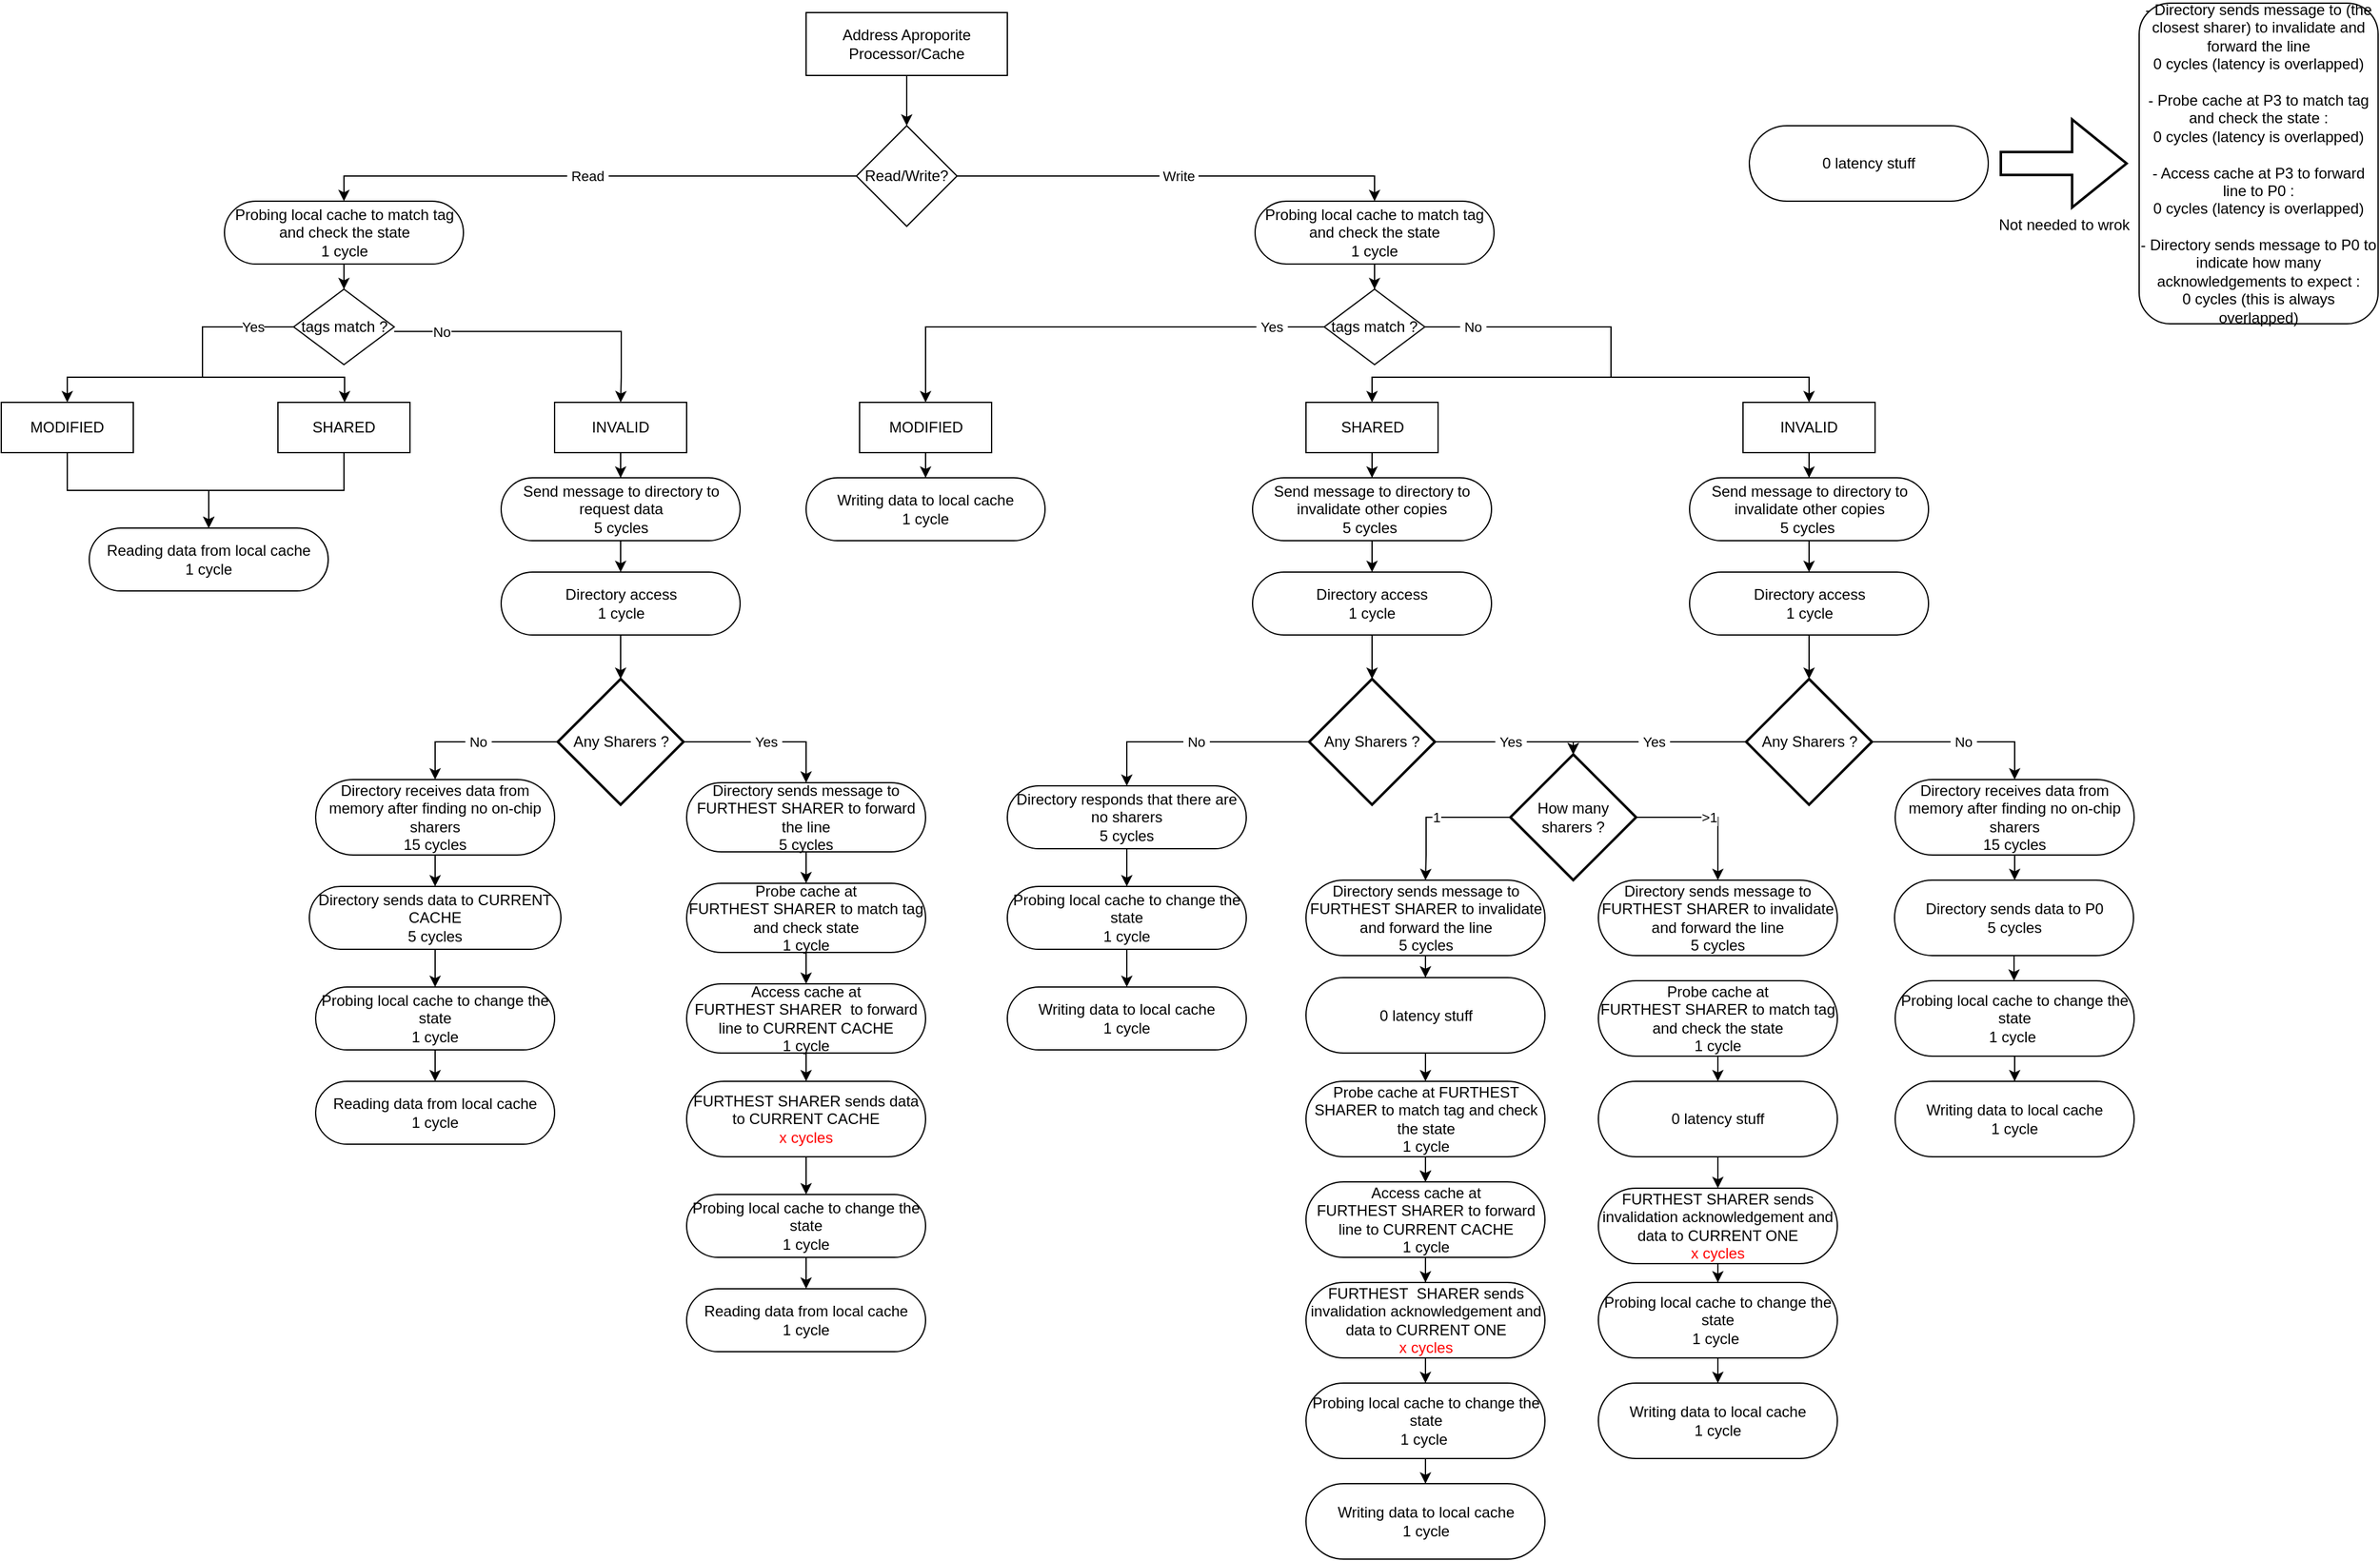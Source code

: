 <mxfile version="14.2.4" type="embed">
    <diagram id="C5RBs43oDa-KdzZeNtuy" name="Page-1">
        <mxGraphModel dx="2336" dy="1001" grid="1" gridSize="10" guides="1" tooltips="1" connect="1" arrows="1" fold="1" page="1" pageScale="1" pageWidth="827" pageHeight="1169" math="0" shadow="0">
            <root>
                <mxCell id="WIyWlLk6GJQsqaUBKTNV-0"/>
                <mxCell id="WIyWlLk6GJQsqaUBKTNV-1" parent="WIyWlLk6GJQsqaUBKTNV-0"/>
                <mxCell id="E_djoQ232h_1pHLGs2pH-86" style="edgeStyle=orthogonalEdgeStyle;rounded=0;orthogonalLoop=1;jettySize=auto;html=1;entryX=0.5;entryY=0;entryDx=0;entryDy=0;" parent="WIyWlLk6GJQsqaUBKTNV-1" source="E_djoQ232h_1pHLGs2pH-1" target="E_djoQ232h_1pHLGs2pH-4" edge="1">
                    <mxGeometry relative="1" as="geometry"/>
                </mxCell>
                <mxCell id="E_djoQ232h_1pHLGs2pH-1" value="Address Aproporite Processor/Cache" style="rounded=1;whiteSpace=wrap;html=1;arcSize=0;" parent="WIyWlLk6GJQsqaUBKTNV-1" vertex="1">
                    <mxGeometry x="280" y="40" width="160" height="50" as="geometry"/>
                </mxCell>
                <mxCell id="E_djoQ232h_1pHLGs2pH-69" style="edgeStyle=orthogonalEdgeStyle;rounded=0;orthogonalLoop=1;jettySize=auto;html=1;entryX=0.5;entryY=0;entryDx=0;entryDy=0;exitX=0;exitY=0.5;exitDx=0;exitDy=0;" parent="WIyWlLk6GJQsqaUBKTNV-1" source="0" target="E_djoQ232h_1pHLGs2pH-62" edge="1">
                    <mxGeometry relative="1" as="geometry">
                        <Array as="points">
                            <mxPoint x="-200" y="290"/>
                            <mxPoint x="-200" y="330"/>
                            <mxPoint x="-307" y="330"/>
                        </Array>
                    </mxGeometry>
                </mxCell>
                <mxCell id="E_djoQ232h_1pHLGs2pH-70" value="No" style="edgeStyle=orthogonalEdgeStyle;rounded=0;orthogonalLoop=1;jettySize=auto;html=1;entryX=0.5;entryY=0;entryDx=0;entryDy=0;exitX=0.999;exitY=0.56;exitDx=0;exitDy=0;exitPerimeter=0;" parent="WIyWlLk6GJQsqaUBKTNV-1" source="0" target="E_djoQ232h_1pHLGs2pH-64" edge="1">
                    <mxGeometry x="-0.682" relative="1" as="geometry">
                        <Array as="points">
                            <mxPoint x="133" y="294"/>
                            <mxPoint x="133" y="330"/>
                            <mxPoint x="133" y="330"/>
                        </Array>
                        <mxPoint as="offset"/>
                    </mxGeometry>
                </mxCell>
                <mxCell id="E_djoQ232h_1pHLGs2pH-3" value="Probing local cache to match tag and check the state&lt;br&gt;1 cycle" style="rounded=1;whiteSpace=wrap;html=1;arcSize=50;" parent="WIyWlLk6GJQsqaUBKTNV-1" vertex="1">
                    <mxGeometry x="-182.5" y="190" width="190" height="50" as="geometry"/>
                </mxCell>
                <mxCell id="E_djoQ232h_1pHLGs2pH-5" value="&amp;nbsp;Read&amp;nbsp;" style="edgeStyle=orthogonalEdgeStyle;rounded=0;orthogonalLoop=1;jettySize=auto;html=1;entryX=0.5;entryY=0;entryDx=0;entryDy=0;" parent="WIyWlLk6GJQsqaUBKTNV-1" source="E_djoQ232h_1pHLGs2pH-4" target="E_djoQ232h_1pHLGs2pH-3" edge="1">
                    <mxGeometry relative="1" as="geometry"/>
                </mxCell>
                <mxCell id="E_djoQ232h_1pHLGs2pH-7" value="&amp;nbsp;Write&amp;nbsp;" style="edgeStyle=orthogonalEdgeStyle;rounded=0;orthogonalLoop=1;jettySize=auto;html=1;entryX=0.5;entryY=0;entryDx=0;entryDy=0;exitX=1;exitY=0.5;exitDx=0;exitDy=0;" parent="WIyWlLk6GJQsqaUBKTNV-1" source="E_djoQ232h_1pHLGs2pH-4" target="E_djoQ232h_1pHLGs2pH-6" edge="1">
                    <mxGeometry relative="1" as="geometry"/>
                </mxCell>
                <mxCell id="E_djoQ232h_1pHLGs2pH-4" value="Read/Write?" style="rhombus;whiteSpace=wrap;html=1;" parent="WIyWlLk6GJQsqaUBKTNV-1" vertex="1">
                    <mxGeometry x="320" y="130" width="80" height="80" as="geometry"/>
                </mxCell>
                <mxCell id="E_djoQ232h_1pHLGs2pH-13" value="&amp;nbsp;Yes&amp;nbsp;" style="edgeStyle=orthogonalEdgeStyle;rounded=0;orthogonalLoop=1;jettySize=auto;html=1;entryX=0.5;entryY=0;entryDx=0;entryDy=0;exitX=0;exitY=0.5;exitDx=0;exitDy=0;" parent="WIyWlLk6GJQsqaUBKTNV-1" source="3" target="E_djoQ232h_1pHLGs2pH-10" edge="1">
                    <mxGeometry x="-0.777" relative="1" as="geometry">
                        <Array as="points">
                            <mxPoint x="375" y="290"/>
                        </Array>
                        <mxPoint as="offset"/>
                    </mxGeometry>
                </mxCell>
                <mxCell id="E_djoQ232h_1pHLGs2pH-14" style="edgeStyle=orthogonalEdgeStyle;rounded=0;orthogonalLoop=1;jettySize=auto;html=1;entryX=0.5;entryY=0;entryDx=0;entryDy=0;" parent="WIyWlLk6GJQsqaUBKTNV-1" target="E_djoQ232h_1pHLGs2pH-11" edge="1">
                    <mxGeometry relative="1" as="geometry">
                        <mxPoint x="700" y="290" as="sourcePoint"/>
                        <Array as="points">
                            <mxPoint x="920" y="290"/>
                            <mxPoint x="920" y="330"/>
                            <mxPoint x="730" y="330"/>
                        </Array>
                    </mxGeometry>
                </mxCell>
                <mxCell id="E_djoQ232h_1pHLGs2pH-15" value="&amp;nbsp;No&amp;nbsp;" style="edgeStyle=orthogonalEdgeStyle;rounded=0;orthogonalLoop=1;jettySize=auto;html=1;entryX=0.5;entryY=0;entryDx=0;entryDy=0;exitX=1;exitY=0.5;exitDx=0;exitDy=0;" parent="WIyWlLk6GJQsqaUBKTNV-1" source="3" target="E_djoQ232h_1pHLGs2pH-12" edge="1">
                    <mxGeometry x="-0.792" relative="1" as="geometry">
                        <Array as="points">
                            <mxPoint x="920" y="290"/>
                            <mxPoint x="920" y="330"/>
                            <mxPoint x="1078" y="330"/>
                        </Array>
                        <mxPoint as="offset"/>
                    </mxGeometry>
                </mxCell>
                <mxCell id="4" style="edgeStyle=orthogonalEdgeStyle;rounded=0;orthogonalLoop=1;jettySize=auto;html=1;entryX=0.5;entryY=0;entryDx=0;entryDy=0;" edge="1" parent="WIyWlLk6GJQsqaUBKTNV-1" source="E_djoQ232h_1pHLGs2pH-6" target="3">
                    <mxGeometry relative="1" as="geometry"/>
                </mxCell>
                <mxCell id="E_djoQ232h_1pHLGs2pH-6" value="Probing local cache to match tag and check the state&lt;br&gt;1 cycle" style="rounded=1;whiteSpace=wrap;html=1;arcSize=50;" parent="WIyWlLk6GJQsqaUBKTNV-1" vertex="1">
                    <mxGeometry x="637" y="190" width="190" height="50" as="geometry"/>
                </mxCell>
                <mxCell id="E_djoQ232h_1pHLGs2pH-17" style="edgeStyle=orthogonalEdgeStyle;rounded=0;orthogonalLoop=1;jettySize=auto;html=1;entryX=0.5;entryY=0;entryDx=0;entryDy=0;" parent="WIyWlLk6GJQsqaUBKTNV-1" source="E_djoQ232h_1pHLGs2pH-10" target="E_djoQ232h_1pHLGs2pH-16" edge="1">
                    <mxGeometry relative="1" as="geometry"/>
                </mxCell>
                <mxCell id="E_djoQ232h_1pHLGs2pH-10" value="MODIFIED" style="rounded=1;whiteSpace=wrap;html=1;arcSize=0;" parent="WIyWlLk6GJQsqaUBKTNV-1" vertex="1">
                    <mxGeometry x="322.5" y="350" width="105" height="40" as="geometry"/>
                </mxCell>
                <mxCell id="E_djoQ232h_1pHLGs2pH-43" style="edgeStyle=orthogonalEdgeStyle;rounded=0;orthogonalLoop=1;jettySize=auto;html=1;entryX=0.5;entryY=0;entryDx=0;entryDy=0;" parent="WIyWlLk6GJQsqaUBKTNV-1" source="E_djoQ232h_1pHLGs2pH-11" target="E_djoQ232h_1pHLGs2pH-18" edge="1">
                    <mxGeometry relative="1" as="geometry"/>
                </mxCell>
                <mxCell id="E_djoQ232h_1pHLGs2pH-11" value="SHARED&lt;br&gt;" style="rounded=1;whiteSpace=wrap;html=1;arcSize=0;" parent="WIyWlLk6GJQsqaUBKTNV-1" vertex="1">
                    <mxGeometry x="677.5" y="350" width="105" height="40" as="geometry"/>
                </mxCell>
                <mxCell id="E_djoQ232h_1pHLGs2pH-29" style="edgeStyle=orthogonalEdgeStyle;rounded=0;orthogonalLoop=1;jettySize=auto;html=1;entryX=0.5;entryY=0;entryDx=0;entryDy=0;" parent="WIyWlLk6GJQsqaUBKTNV-1" source="E_djoQ232h_1pHLGs2pH-12" target="E_djoQ232h_1pHLGs2pH-28" edge="1">
                    <mxGeometry relative="1" as="geometry"/>
                </mxCell>
                <mxCell id="E_djoQ232h_1pHLGs2pH-12" value="INVALID" style="rounded=1;whiteSpace=wrap;html=1;arcSize=0;" parent="WIyWlLk6GJQsqaUBKTNV-1" vertex="1">
                    <mxGeometry x="1025" y="350" width="105" height="40" as="geometry"/>
                </mxCell>
                <mxCell id="E_djoQ232h_1pHLGs2pH-16" value="Writing data to local cache &lt;br&gt;1 cycle" style="rounded=1;whiteSpace=wrap;html=1;arcSize=50;" parent="WIyWlLk6GJQsqaUBKTNV-1" vertex="1">
                    <mxGeometry x="280" y="410" width="190" height="50" as="geometry"/>
                </mxCell>
                <mxCell id="E_djoQ232h_1pHLGs2pH-44" style="edgeStyle=orthogonalEdgeStyle;rounded=0;orthogonalLoop=1;jettySize=auto;html=1;entryX=0.5;entryY=0;entryDx=0;entryDy=0;" parent="WIyWlLk6GJQsqaUBKTNV-1" source="E_djoQ232h_1pHLGs2pH-18" target="E_djoQ232h_1pHLGs2pH-19" edge="1">
                    <mxGeometry relative="1" as="geometry"/>
                </mxCell>
                <mxCell id="E_djoQ232h_1pHLGs2pH-18" value="Send message to directory to invalidate other copies&lt;br&gt;5 cycles&amp;nbsp;" style="rounded=1;whiteSpace=wrap;html=1;arcSize=50;" parent="WIyWlLk6GJQsqaUBKTNV-1" vertex="1">
                    <mxGeometry x="635" y="410" width="190" height="50" as="geometry"/>
                </mxCell>
                <mxCell id="E_djoQ232h_1pHLGs2pH-45" style="edgeStyle=orthogonalEdgeStyle;rounded=0;orthogonalLoop=1;jettySize=auto;html=1;entryX=0.5;entryY=0;entryDx=0;entryDy=0;entryPerimeter=0;" parent="WIyWlLk6GJQsqaUBKTNV-1" source="E_djoQ232h_1pHLGs2pH-19" target="E_djoQ232h_1pHLGs2pH-20" edge="1">
                    <mxGeometry relative="1" as="geometry"/>
                </mxCell>
                <mxCell id="E_djoQ232h_1pHLGs2pH-19" value="Directory access&lt;br&gt;1 cycle" style="rounded=1;whiteSpace=wrap;html=1;arcSize=50;" parent="WIyWlLk6GJQsqaUBKTNV-1" vertex="1">
                    <mxGeometry x="635" y="485" width="190" height="50" as="geometry"/>
                </mxCell>
                <mxCell id="E_djoQ232h_1pHLGs2pH-23" value="&amp;nbsp;No&amp;nbsp;" style="edgeStyle=orthogonalEdgeStyle;rounded=0;orthogonalLoop=1;jettySize=auto;html=1;entryX=0.5;entryY=0;entryDx=0;entryDy=0;" parent="WIyWlLk6GJQsqaUBKTNV-1" source="E_djoQ232h_1pHLGs2pH-20" target="E_djoQ232h_1pHLGs2pH-22" edge="1">
                    <mxGeometry relative="1" as="geometry"/>
                </mxCell>
                <mxCell id="E_djoQ232h_1pHLGs2pH-60" value="&amp;nbsp;Yes&amp;nbsp;" style="edgeStyle=orthogonalEdgeStyle;rounded=0;orthogonalLoop=1;jettySize=auto;html=1;entryX=0.5;entryY=0;entryDx=0;entryDy=0;entryPerimeter=0;" parent="WIyWlLk6GJQsqaUBKTNV-1" source="E_djoQ232h_1pHLGs2pH-20" target="E_djoQ232h_1pHLGs2pH-103" edge="1">
                    <mxGeometry relative="1" as="geometry">
                        <mxPoint x="910" y="640" as="targetPoint"/>
                        <Array as="points">
                            <mxPoint x="890" y="620"/>
                        </Array>
                    </mxGeometry>
                </mxCell>
                <mxCell id="E_djoQ232h_1pHLGs2pH-20" value="Any Sharers ?" style="strokeWidth=2;html=1;shape=mxgraph.flowchart.decision;whiteSpace=wrap;" parent="WIyWlLk6GJQsqaUBKTNV-1" vertex="1">
                    <mxGeometry x="680" y="570" width="100" height="100" as="geometry"/>
                </mxCell>
                <mxCell id="E_djoQ232h_1pHLGs2pH-26" style="edgeStyle=orthogonalEdgeStyle;rounded=0;orthogonalLoop=1;jettySize=auto;html=1;entryX=0.5;entryY=0;entryDx=0;entryDy=0;" parent="WIyWlLk6GJQsqaUBKTNV-1" source="E_djoQ232h_1pHLGs2pH-22" target="E_djoQ232h_1pHLGs2pH-24" edge="1">
                    <mxGeometry relative="1" as="geometry"/>
                </mxCell>
                <mxCell id="E_djoQ232h_1pHLGs2pH-22" value="Directory responds that there are no sharers&lt;br&gt;5 cycles" style="rounded=1;whiteSpace=wrap;html=1;arcSize=50;" parent="WIyWlLk6GJQsqaUBKTNV-1" vertex="1">
                    <mxGeometry x="440" y="655" width="190" height="50" as="geometry"/>
                </mxCell>
                <mxCell id="E_djoQ232h_1pHLGs2pH-27" style="edgeStyle=orthogonalEdgeStyle;rounded=0;orthogonalLoop=1;jettySize=auto;html=1;entryX=0.5;entryY=0;entryDx=0;entryDy=0;" parent="WIyWlLk6GJQsqaUBKTNV-1" source="E_djoQ232h_1pHLGs2pH-24" target="E_djoQ232h_1pHLGs2pH-25" edge="1">
                    <mxGeometry relative="1" as="geometry"/>
                </mxCell>
                <mxCell id="E_djoQ232h_1pHLGs2pH-24" value="Probing local cache to change the state&lt;br&gt;1 cycle" style="rounded=1;whiteSpace=wrap;html=1;arcSize=50;" parent="WIyWlLk6GJQsqaUBKTNV-1" vertex="1">
                    <mxGeometry x="440" y="735" width="190" height="50" as="geometry"/>
                </mxCell>
                <mxCell id="E_djoQ232h_1pHLGs2pH-25" value="Writing data to local cache&lt;br&gt;1 cycle" style="rounded=1;whiteSpace=wrap;html=1;arcSize=50;" parent="WIyWlLk6GJQsqaUBKTNV-1" vertex="1">
                    <mxGeometry x="440" y="815" width="190" height="50" as="geometry"/>
                </mxCell>
                <mxCell id="E_djoQ232h_1pHLGs2pH-33" style="edgeStyle=orthogonalEdgeStyle;rounded=0;orthogonalLoop=1;jettySize=auto;html=1;entryX=0.5;entryY=0;entryDx=0;entryDy=0;" parent="WIyWlLk6GJQsqaUBKTNV-1" source="E_djoQ232h_1pHLGs2pH-28" target="E_djoQ232h_1pHLGs2pH-30" edge="1">
                    <mxGeometry relative="1" as="geometry"/>
                </mxCell>
                <mxCell id="E_djoQ232h_1pHLGs2pH-28" value="Send message to directory to invalidate other copies&lt;br&gt;5 cycles&amp;nbsp;" style="rounded=1;whiteSpace=wrap;html=1;arcSize=50;" parent="WIyWlLk6GJQsqaUBKTNV-1" vertex="1">
                    <mxGeometry x="982.5" y="410" width="190" height="50" as="geometry"/>
                </mxCell>
                <mxCell id="E_djoQ232h_1pHLGs2pH-32" style="edgeStyle=orthogonalEdgeStyle;rounded=0;orthogonalLoop=1;jettySize=auto;html=1;entryX=0.5;entryY=0;entryDx=0;entryDy=0;entryPerimeter=0;" parent="WIyWlLk6GJQsqaUBKTNV-1" source="E_djoQ232h_1pHLGs2pH-30" target="E_djoQ232h_1pHLGs2pH-31" edge="1">
                    <mxGeometry relative="1" as="geometry"/>
                </mxCell>
                <mxCell id="E_djoQ232h_1pHLGs2pH-30" value="Directory access&lt;br&gt;1 cycle" style="rounded=1;whiteSpace=wrap;html=1;arcSize=50;" parent="WIyWlLk6GJQsqaUBKTNV-1" vertex="1">
                    <mxGeometry x="982.5" y="485" width="190" height="50" as="geometry"/>
                </mxCell>
                <mxCell id="E_djoQ232h_1pHLGs2pH-34" value="&amp;nbsp;No&amp;nbsp;" style="edgeStyle=orthogonalEdgeStyle;rounded=0;orthogonalLoop=1;jettySize=auto;html=1;entryX=0.5;entryY=0;entryDx=0;entryDy=0;" parent="WIyWlLk6GJQsqaUBKTNV-1" source="E_djoQ232h_1pHLGs2pH-31" target="E_djoQ232h_1pHLGs2pH-35" edge="1">
                    <mxGeometry relative="1" as="geometry">
                        <mxPoint x="1265" y="680" as="targetPoint"/>
                    </mxGeometry>
                </mxCell>
                <mxCell id="E_djoQ232h_1pHLGs2pH-46" value="&amp;nbsp;Yes&amp;nbsp;" style="edgeStyle=orthogonalEdgeStyle;rounded=0;orthogonalLoop=1;jettySize=auto;html=1;entryX=0.5;entryY=0;entryDx=0;entryDy=0;entryPerimeter=0;" parent="WIyWlLk6GJQsqaUBKTNV-1" source="E_djoQ232h_1pHLGs2pH-31" target="E_djoQ232h_1pHLGs2pH-103" edge="1">
                    <mxGeometry relative="1" as="geometry">
                        <mxPoint x="850" y="660" as="targetPoint"/>
                        <Array as="points">
                            <mxPoint x="890" y="620"/>
                        </Array>
                    </mxGeometry>
                </mxCell>
                <mxCell id="E_djoQ232h_1pHLGs2pH-31" value="Any Sharers ?" style="strokeWidth=2;html=1;shape=mxgraph.flowchart.decision;whiteSpace=wrap;" parent="WIyWlLk6GJQsqaUBKTNV-1" vertex="1">
                    <mxGeometry x="1027.5" y="570" width="100" height="100" as="geometry"/>
                </mxCell>
                <mxCell id="E_djoQ232h_1pHLGs2pH-40" style="edgeStyle=orthogonalEdgeStyle;rounded=0;orthogonalLoop=1;jettySize=auto;html=1;entryX=0.5;entryY=0;entryDx=0;entryDy=0;" parent="WIyWlLk6GJQsqaUBKTNV-1" source="E_djoQ232h_1pHLGs2pH-35" target="E_djoQ232h_1pHLGs2pH-36" edge="1">
                    <mxGeometry relative="1" as="geometry"/>
                </mxCell>
                <mxCell id="E_djoQ232h_1pHLGs2pH-35" value="Directory receives data from memory after finding no on-chip sharers&lt;br&gt;15 cycles" style="rounded=1;whiteSpace=wrap;html=1;arcSize=50;" parent="WIyWlLk6GJQsqaUBKTNV-1" vertex="1">
                    <mxGeometry x="1146" y="650" width="190" height="60" as="geometry"/>
                </mxCell>
                <mxCell id="E_djoQ232h_1pHLGs2pH-41" style="edgeStyle=orthogonalEdgeStyle;rounded=0;orthogonalLoop=1;jettySize=auto;html=1;entryX=0.5;entryY=0;entryDx=0;entryDy=0;" parent="WIyWlLk6GJQsqaUBKTNV-1" source="E_djoQ232h_1pHLGs2pH-36" target="E_djoQ232h_1pHLGs2pH-37" edge="1">
                    <mxGeometry relative="1" as="geometry"/>
                </mxCell>
                <mxCell id="E_djoQ232h_1pHLGs2pH-36" value="Directory sends data to P0&lt;br&gt;5 cycles" style="rounded=1;whiteSpace=wrap;html=1;arcSize=50;" parent="WIyWlLk6GJQsqaUBKTNV-1" vertex="1">
                    <mxGeometry x="1145.5" y="730" width="190" height="60" as="geometry"/>
                </mxCell>
                <mxCell id="E_djoQ232h_1pHLGs2pH-42" style="edgeStyle=orthogonalEdgeStyle;rounded=0;orthogonalLoop=1;jettySize=auto;html=1;entryX=0.5;entryY=0;entryDx=0;entryDy=0;" parent="WIyWlLk6GJQsqaUBKTNV-1" source="E_djoQ232h_1pHLGs2pH-37" target="E_djoQ232h_1pHLGs2pH-39" edge="1">
                    <mxGeometry relative="1" as="geometry"/>
                </mxCell>
                <mxCell id="E_djoQ232h_1pHLGs2pH-37" value="Probing local cache to change the state&lt;br&gt;1 cycle&amp;nbsp;" style="rounded=1;whiteSpace=wrap;html=1;arcSize=50;" parent="WIyWlLk6GJQsqaUBKTNV-1" vertex="1">
                    <mxGeometry x="1146" y="810" width="190" height="60" as="geometry"/>
                </mxCell>
                <mxCell id="E_djoQ232h_1pHLGs2pH-39" value="&lt;span style=&quot;text-align: left&quot;&gt;Writing data to local cache&lt;br&gt;1 cycle&lt;/span&gt;" style="rounded=1;whiteSpace=wrap;html=1;arcSize=50;" parent="WIyWlLk6GJQsqaUBKTNV-1" vertex="1">
                    <mxGeometry x="1146" y="890" width="190" height="60" as="geometry"/>
                </mxCell>
                <mxCell id="E_djoQ232h_1pHLGs2pH-106" style="edgeStyle=orthogonalEdgeStyle;rounded=0;orthogonalLoop=1;jettySize=auto;html=1;entryX=0.5;entryY=0;entryDx=0;entryDy=0;" parent="WIyWlLk6GJQsqaUBKTNV-1" source="E_djoQ232h_1pHLGs2pH-47" target="E_djoQ232h_1pHLGs2pH-105" edge="1">
                    <mxGeometry relative="1" as="geometry"/>
                </mxCell>
                <mxCell id="E_djoQ232h_1pHLGs2pH-47" value="Probe cache at FURTHEST SHARER to match tag and check the state&lt;br&gt;1 cycle" style="rounded=1;whiteSpace=wrap;html=1;arcSize=50;" parent="WIyWlLk6GJQsqaUBKTNV-1" vertex="1">
                    <mxGeometry x="677.5" y="890" width="190" height="60" as="geometry"/>
                </mxCell>
                <mxCell id="E_djoQ232h_1pHLGs2pH-48" value="- Directory sends message to (the closest sharer) to invalidate and forward the line&lt;br&gt;0 cycles (latency is overlapped)&lt;br&gt;&lt;br&gt;- Probe cache at P3 to match tag and check the state : &lt;br&gt;0 cycles (latency is overlapped)&lt;br&gt;&lt;br&gt;- Access cache at P3 to forward line to P0 : &lt;br&gt;0 cycles (latency is overlapped)&lt;br&gt;&lt;br&gt;- Directory sends message to P0 to indicate how many acknowledgements to expect : &lt;br&gt;0 cycles (this is always overlapped)" style="rounded=1;whiteSpace=wrap;html=1;arcSize=13;" parent="WIyWlLk6GJQsqaUBKTNV-1" vertex="1">
                    <mxGeometry x="1340" y="32.5" width="190" height="255" as="geometry"/>
                </mxCell>
                <mxCell id="E_djoQ232h_1pHLGs2pH-57" style="edgeStyle=orthogonalEdgeStyle;rounded=0;orthogonalLoop=1;jettySize=auto;html=1;entryX=0.5;entryY=0;entryDx=0;entryDy=0;" parent="WIyWlLk6GJQsqaUBKTNV-1" source="E_djoQ232h_1pHLGs2pH-50" target="E_djoQ232h_1pHLGs2pH-56" edge="1">
                    <mxGeometry relative="1" as="geometry"/>
                </mxCell>
                <mxCell id="E_djoQ232h_1pHLGs2pH-50" value="FURTHEST&amp;nbsp;&amp;nbsp;SHARER&amp;nbsp;sends invalidation acknowledgement and data to CURRENT ONE&lt;br&gt;&lt;font color=&quot;#ff0000&quot;&gt;x cycles&lt;/font&gt;" style="rounded=1;whiteSpace=wrap;html=1;arcSize=50;" parent="WIyWlLk6GJQsqaUBKTNV-1" vertex="1">
                    <mxGeometry x="677.5" y="1050" width="190" height="60" as="geometry"/>
                </mxCell>
                <mxCell id="E_djoQ232h_1pHLGs2pH-54" value="0 latency stuff" style="rounded=1;whiteSpace=wrap;html=1;arcSize=50;" parent="WIyWlLk6GJQsqaUBKTNV-1" vertex="1">
                    <mxGeometry x="1030" y="130" width="190" height="60" as="geometry"/>
                </mxCell>
                <mxCell id="E_djoQ232h_1pHLGs2pH-55" value="Not needed to wrok" style="verticalLabelPosition=bottom;verticalAlign=top;html=1;strokeWidth=2;shape=mxgraph.arrows2.arrow;dy=0.74;dx=43.33;notch=0;" parent="WIyWlLk6GJQsqaUBKTNV-1" vertex="1">
                    <mxGeometry x="1230" y="125" width="100" height="70" as="geometry"/>
                </mxCell>
                <mxCell id="E_djoQ232h_1pHLGs2pH-59" style="edgeStyle=orthogonalEdgeStyle;rounded=0;orthogonalLoop=1;jettySize=auto;html=1;" parent="WIyWlLk6GJQsqaUBKTNV-1" source="E_djoQ232h_1pHLGs2pH-56" target="E_djoQ232h_1pHLGs2pH-58" edge="1">
                    <mxGeometry relative="1" as="geometry"/>
                </mxCell>
                <mxCell id="E_djoQ232h_1pHLGs2pH-56" value="Probing local cache to change the state&lt;br&gt;1 cycle&amp;nbsp;" style="rounded=1;whiteSpace=wrap;html=1;arcSize=50;" parent="WIyWlLk6GJQsqaUBKTNV-1" vertex="1">
                    <mxGeometry x="677.5" y="1130" width="190" height="60" as="geometry"/>
                </mxCell>
                <mxCell id="E_djoQ232h_1pHLGs2pH-58" value="&lt;span style=&quot;text-align: left&quot;&gt;Writing data to local cache&lt;br&gt;1 cycle&lt;/span&gt;" style="rounded=1;whiteSpace=wrap;html=1;arcSize=50;" parent="WIyWlLk6GJQsqaUBKTNV-1" vertex="1">
                    <mxGeometry x="677.5" y="1210" width="190" height="60" as="geometry"/>
                </mxCell>
                <mxCell id="E_djoQ232h_1pHLGs2pH-67" style="edgeStyle=orthogonalEdgeStyle;rounded=0;orthogonalLoop=1;jettySize=auto;html=1;entryX=0.5;entryY=0;entryDx=0;entryDy=0;" parent="WIyWlLk6GJQsqaUBKTNV-1" source="E_djoQ232h_1pHLGs2pH-62" target="E_djoQ232h_1pHLGs2pH-65" edge="1">
                    <mxGeometry relative="1" as="geometry"/>
                </mxCell>
                <mxCell id="E_djoQ232h_1pHLGs2pH-62" value="MODIFIED" style="rounded=1;whiteSpace=wrap;html=1;arcSize=0;" parent="WIyWlLk6GJQsqaUBKTNV-1" vertex="1">
                    <mxGeometry x="-360" y="350" width="105" height="40" as="geometry"/>
                </mxCell>
                <mxCell id="E_djoQ232h_1pHLGs2pH-66" style="edgeStyle=orthogonalEdgeStyle;rounded=0;orthogonalLoop=1;jettySize=auto;html=1;entryX=0.5;entryY=0;entryDx=0;entryDy=0;" parent="WIyWlLk6GJQsqaUBKTNV-1" source="E_djoQ232h_1pHLGs2pH-63" target="E_djoQ232h_1pHLGs2pH-65" edge="1">
                    <mxGeometry relative="1" as="geometry"/>
                </mxCell>
                <mxCell id="E_djoQ232h_1pHLGs2pH-63" value="SHARED&lt;br&gt;" style="rounded=1;whiteSpace=wrap;html=1;arcSize=0;" parent="WIyWlLk6GJQsqaUBKTNV-1" vertex="1">
                    <mxGeometry x="-140" y="350" width="105" height="40" as="geometry"/>
                </mxCell>
                <mxCell id="E_djoQ232h_1pHLGs2pH-73" style="edgeStyle=orthogonalEdgeStyle;rounded=0;orthogonalLoop=1;jettySize=auto;html=1;entryX=0.5;entryY=0;entryDx=0;entryDy=0;" parent="WIyWlLk6GJQsqaUBKTNV-1" source="E_djoQ232h_1pHLGs2pH-64" target="E_djoQ232h_1pHLGs2pH-71" edge="1">
                    <mxGeometry relative="1" as="geometry"/>
                </mxCell>
                <mxCell id="E_djoQ232h_1pHLGs2pH-64" value="INVALID" style="rounded=1;whiteSpace=wrap;html=1;arcSize=0;" parent="WIyWlLk6GJQsqaUBKTNV-1" vertex="1">
                    <mxGeometry x="80" y="350" width="105" height="40" as="geometry"/>
                </mxCell>
                <mxCell id="E_djoQ232h_1pHLGs2pH-65" value="Reading data from local cache&lt;br&gt;1 cycle" style="rounded=1;whiteSpace=wrap;html=1;arcSize=50;" parent="WIyWlLk6GJQsqaUBKTNV-1" vertex="1">
                    <mxGeometry x="-290" y="450" width="190" height="50" as="geometry"/>
                </mxCell>
                <mxCell id="E_djoQ232h_1pHLGs2pH-74" style="edgeStyle=orthogonalEdgeStyle;rounded=0;orthogonalLoop=1;jettySize=auto;html=1;entryX=0.5;entryY=0;entryDx=0;entryDy=0;" parent="WIyWlLk6GJQsqaUBKTNV-1" source="E_djoQ232h_1pHLGs2pH-71" target="E_djoQ232h_1pHLGs2pH-72" edge="1">
                    <mxGeometry relative="1" as="geometry"/>
                </mxCell>
                <mxCell id="E_djoQ232h_1pHLGs2pH-71" value="Send message to directory to request data&lt;br&gt;5 cycles" style="rounded=1;whiteSpace=wrap;html=1;arcSize=50;" parent="WIyWlLk6GJQsqaUBKTNV-1" vertex="1">
                    <mxGeometry x="37.5" y="410" width="190" height="50" as="geometry"/>
                </mxCell>
                <mxCell id="E_djoQ232h_1pHLGs2pH-76" style="edgeStyle=orthogonalEdgeStyle;rounded=0;orthogonalLoop=1;jettySize=auto;html=1;" parent="WIyWlLk6GJQsqaUBKTNV-1" source="E_djoQ232h_1pHLGs2pH-72" target="E_djoQ232h_1pHLGs2pH-75" edge="1">
                    <mxGeometry relative="1" as="geometry"/>
                </mxCell>
                <mxCell id="E_djoQ232h_1pHLGs2pH-72" value="Directory access&lt;br&gt;1 cycle" style="rounded=1;whiteSpace=wrap;html=1;arcSize=50;" parent="WIyWlLk6GJQsqaUBKTNV-1" vertex="1">
                    <mxGeometry x="37.5" y="485" width="190" height="50" as="geometry"/>
                </mxCell>
                <mxCell id="E_djoQ232h_1pHLGs2pH-77" value="&amp;nbsp;Yes&amp;nbsp;" style="edgeStyle=orthogonalEdgeStyle;rounded=0;orthogonalLoop=1;jettySize=auto;html=1;entryX=0.5;entryY=0;entryDx=0;entryDy=0;" parent="WIyWlLk6GJQsqaUBKTNV-1" source="E_djoQ232h_1pHLGs2pH-75" target="E_djoQ232h_1pHLGs2pH-87" edge="1">
                    <mxGeometry relative="1" as="geometry">
                        <mxPoint x="250" y="620.0" as="targetPoint"/>
                    </mxGeometry>
                </mxCell>
                <mxCell id="E_djoQ232h_1pHLGs2pH-78" value="&amp;nbsp;No&amp;nbsp;" style="edgeStyle=orthogonalEdgeStyle;rounded=0;orthogonalLoop=1;jettySize=auto;html=1;entryX=0.5;entryY=0;entryDx=0;entryDy=0;" parent="WIyWlLk6GJQsqaUBKTNV-1" source="E_djoQ232h_1pHLGs2pH-75" target="E_djoQ232h_1pHLGs2pH-79" edge="1">
                    <mxGeometry relative="1" as="geometry">
                        <mxPoint x="10" y="620.0" as="targetPoint"/>
                    </mxGeometry>
                </mxCell>
                <mxCell id="E_djoQ232h_1pHLGs2pH-75" value="Any Sharers ?" style="strokeWidth=2;html=1;shape=mxgraph.flowchart.decision;whiteSpace=wrap;" parent="WIyWlLk6GJQsqaUBKTNV-1" vertex="1">
                    <mxGeometry x="82.5" y="570" width="100" height="100" as="geometry"/>
                </mxCell>
                <mxCell id="E_djoQ232h_1pHLGs2pH-81" style="edgeStyle=orthogonalEdgeStyle;rounded=0;orthogonalLoop=1;jettySize=auto;html=1;entryX=0.5;entryY=0;entryDx=0;entryDy=0;" parent="WIyWlLk6GJQsqaUBKTNV-1" source="E_djoQ232h_1pHLGs2pH-79" target="E_djoQ232h_1pHLGs2pH-80" edge="1">
                    <mxGeometry relative="1" as="geometry"/>
                </mxCell>
                <mxCell id="E_djoQ232h_1pHLGs2pH-79" value="Directory receives data from memory after finding no on-chip sharers&lt;br&gt;15 cycles" style="rounded=1;whiteSpace=wrap;html=1;arcSize=50;" parent="WIyWlLk6GJQsqaUBKTNV-1" vertex="1">
                    <mxGeometry x="-110" y="650" width="190" height="60" as="geometry"/>
                </mxCell>
                <mxCell id="E_djoQ232h_1pHLGs2pH-83" style="edgeStyle=orthogonalEdgeStyle;rounded=0;orthogonalLoop=1;jettySize=auto;html=1;entryX=0.5;entryY=0;entryDx=0;entryDy=0;" parent="WIyWlLk6GJQsqaUBKTNV-1" source="E_djoQ232h_1pHLGs2pH-80" target="E_djoQ232h_1pHLGs2pH-82" edge="1">
                    <mxGeometry relative="1" as="geometry"/>
                </mxCell>
                <mxCell id="E_djoQ232h_1pHLGs2pH-80" value="Directory sends data to CURRENT CACHE&lt;br&gt;5 cycles" style="rounded=1;whiteSpace=wrap;html=1;arcSize=50;" parent="WIyWlLk6GJQsqaUBKTNV-1" vertex="1">
                    <mxGeometry x="-115" y="735" width="200" height="50" as="geometry"/>
                </mxCell>
                <mxCell id="E_djoQ232h_1pHLGs2pH-85" style="edgeStyle=orthogonalEdgeStyle;rounded=0;orthogonalLoop=1;jettySize=auto;html=1;entryX=0.5;entryY=0;entryDx=0;entryDy=0;" parent="WIyWlLk6GJQsqaUBKTNV-1" source="E_djoQ232h_1pHLGs2pH-82" target="E_djoQ232h_1pHLGs2pH-84" edge="1">
                    <mxGeometry relative="1" as="geometry"/>
                </mxCell>
                <mxCell id="E_djoQ232h_1pHLGs2pH-82" value="Probing local cache to change the state&lt;br&gt;1 cycle" style="rounded=1;whiteSpace=wrap;html=1;arcSize=50;" parent="WIyWlLk6GJQsqaUBKTNV-1" vertex="1">
                    <mxGeometry x="-110" y="815" width="190" height="50" as="geometry"/>
                </mxCell>
                <mxCell id="E_djoQ232h_1pHLGs2pH-84" value="Reading data from local cache&lt;br&gt;1 cycle" style="rounded=1;whiteSpace=wrap;html=1;arcSize=50;" parent="WIyWlLk6GJQsqaUBKTNV-1" vertex="1">
                    <mxGeometry x="-110" y="890" width="190" height="50" as="geometry"/>
                </mxCell>
                <mxCell id="E_djoQ232h_1pHLGs2pH-95" style="edgeStyle=orthogonalEdgeStyle;rounded=0;orthogonalLoop=1;jettySize=auto;html=1;entryX=0.5;entryY=0;entryDx=0;entryDy=0;" parent="WIyWlLk6GJQsqaUBKTNV-1" source="E_djoQ232h_1pHLGs2pH-87" target="E_djoQ232h_1pHLGs2pH-88" edge="1">
                    <mxGeometry relative="1" as="geometry"/>
                </mxCell>
                <mxCell id="E_djoQ232h_1pHLGs2pH-87" value="Directory sends message to FURTHEST&amp;nbsp;SHARER to forward the line &lt;br&gt;5 cycles" style="rounded=1;whiteSpace=wrap;html=1;arcSize=50;" parent="WIyWlLk6GJQsqaUBKTNV-1" vertex="1">
                    <mxGeometry x="185" y="652.5" width="190" height="55" as="geometry"/>
                </mxCell>
                <mxCell id="E_djoQ232h_1pHLGs2pH-96" style="edgeStyle=orthogonalEdgeStyle;rounded=0;orthogonalLoop=1;jettySize=auto;html=1;entryX=0.5;entryY=0;entryDx=0;entryDy=0;" parent="WIyWlLk6GJQsqaUBKTNV-1" source="E_djoQ232h_1pHLGs2pH-88" target="E_djoQ232h_1pHLGs2pH-89" edge="1">
                    <mxGeometry relative="1" as="geometry"/>
                </mxCell>
                <mxCell id="E_djoQ232h_1pHLGs2pH-88" value="Probe cache at FURTHEST&amp;nbsp;SHARER to match tag and check state&lt;br&gt;1 cycle" style="rounded=1;whiteSpace=wrap;html=1;arcSize=50;" parent="WIyWlLk6GJQsqaUBKTNV-1" vertex="1">
                    <mxGeometry x="185" y="732.5" width="190" height="55" as="geometry"/>
                </mxCell>
                <mxCell id="E_djoQ232h_1pHLGs2pH-97" style="edgeStyle=orthogonalEdgeStyle;rounded=0;orthogonalLoop=1;jettySize=auto;html=1;entryX=0.5;entryY=0;entryDx=0;entryDy=0;" parent="WIyWlLk6GJQsqaUBKTNV-1" source="E_djoQ232h_1pHLGs2pH-89" target="E_djoQ232h_1pHLGs2pH-90" edge="1">
                    <mxGeometry relative="1" as="geometry"/>
                </mxCell>
                <mxCell id="E_djoQ232h_1pHLGs2pH-89" value="Access cache at FURTHEST&amp;nbsp;SHARER&amp;nbsp;&amp;nbsp;to forward line to CURRENT CACHE&lt;br&gt;1 cycle" style="rounded=1;whiteSpace=wrap;html=1;arcSize=50;" parent="WIyWlLk6GJQsqaUBKTNV-1" vertex="1">
                    <mxGeometry x="185" y="812.5" width="190" height="55" as="geometry"/>
                </mxCell>
                <mxCell id="E_djoQ232h_1pHLGs2pH-98" style="edgeStyle=orthogonalEdgeStyle;rounded=0;orthogonalLoop=1;jettySize=auto;html=1;entryX=0.5;entryY=0;entryDx=0;entryDy=0;" parent="WIyWlLk6GJQsqaUBKTNV-1" source="E_djoQ232h_1pHLGs2pH-90" target="E_djoQ232h_1pHLGs2pH-93" edge="1">
                    <mxGeometry relative="1" as="geometry"/>
                </mxCell>
                <mxCell id="E_djoQ232h_1pHLGs2pH-90" value="FURTHEST&amp;nbsp;SHARER sends data to CURRENT CACHE&lt;br&gt;&lt;font color=&quot;#ff0000&quot;&gt;x cycles&lt;/font&gt;" style="rounded=1;whiteSpace=wrap;html=1;arcSize=50;" parent="WIyWlLk6GJQsqaUBKTNV-1" vertex="1">
                    <mxGeometry x="185" y="890" width="190" height="60" as="geometry"/>
                </mxCell>
                <mxCell id="E_djoQ232h_1pHLGs2pH-99" style="edgeStyle=orthogonalEdgeStyle;rounded=0;orthogonalLoop=1;jettySize=auto;html=1;entryX=0.5;entryY=0;entryDx=0;entryDy=0;" parent="WIyWlLk6GJQsqaUBKTNV-1" source="E_djoQ232h_1pHLGs2pH-93" target="E_djoQ232h_1pHLGs2pH-94" edge="1">
                    <mxGeometry relative="1" as="geometry"/>
                </mxCell>
                <mxCell id="E_djoQ232h_1pHLGs2pH-93" value="Probing local cache to change the state&lt;br&gt;1 cycle" style="rounded=1;whiteSpace=wrap;html=1;arcSize=50;" parent="WIyWlLk6GJQsqaUBKTNV-1" vertex="1">
                    <mxGeometry x="185" y="980" width="190" height="50" as="geometry"/>
                </mxCell>
                <mxCell id="E_djoQ232h_1pHLGs2pH-94" value="Reading data from local cache&lt;br&gt;1 cycle" style="rounded=1;whiteSpace=wrap;html=1;arcSize=50;" parent="WIyWlLk6GJQsqaUBKTNV-1" vertex="1">
                    <mxGeometry x="185" y="1055" width="190" height="50" as="geometry"/>
                </mxCell>
                <mxCell id="E_djoQ232h_1pHLGs2pH-110" style="edgeStyle=orthogonalEdgeStyle;rounded=0;orthogonalLoop=1;jettySize=auto;html=1;entryX=0.5;entryY=0;entryDx=0;entryDy=0;" parent="WIyWlLk6GJQsqaUBKTNV-1" source="E_djoQ232h_1pHLGs2pH-100" target="E_djoQ232h_1pHLGs2pH-108" edge="1">
                    <mxGeometry relative="1" as="geometry"/>
                </mxCell>
                <mxCell id="E_djoQ232h_1pHLGs2pH-100" value="Directory sends message to FURTHEST&amp;nbsp;SHARER to invalidate and forward the line&lt;br&gt;5 cycles" style="rounded=1;whiteSpace=wrap;html=1;arcSize=50;" parent="WIyWlLk6GJQsqaUBKTNV-1" vertex="1">
                    <mxGeometry x="677.5" y="730" width="190" height="60" as="geometry"/>
                </mxCell>
                <mxCell id="E_djoQ232h_1pHLGs2pH-104" value="1" style="edgeStyle=orthogonalEdgeStyle;rounded=0;orthogonalLoop=1;jettySize=auto;html=1;entryX=0.5;entryY=0;entryDx=0;entryDy=0;" parent="WIyWlLk6GJQsqaUBKTNV-1" source="E_djoQ232h_1pHLGs2pH-103" target="E_djoQ232h_1pHLGs2pH-100" edge="1">
                    <mxGeometry relative="1" as="geometry">
                        <Array as="points">
                            <mxPoint x="773" y="680"/>
                            <mxPoint x="773" y="710"/>
                        </Array>
                    </mxGeometry>
                </mxCell>
                <mxCell id="E_djoQ232h_1pHLGs2pH-130" value="&amp;gt;1" style="edgeStyle=orthogonalEdgeStyle;rounded=0;orthogonalLoop=1;jettySize=auto;html=1;entryX=0.5;entryY=0;entryDx=0;entryDy=0;" parent="WIyWlLk6GJQsqaUBKTNV-1" source="E_djoQ232h_1pHLGs2pH-103" target="E_djoQ232h_1pHLGs2pH-120" edge="1">
                    <mxGeometry relative="1" as="geometry">
                        <Array as="points">
                            <mxPoint x="1005" y="680"/>
                        </Array>
                    </mxGeometry>
                </mxCell>
                <mxCell id="E_djoQ232h_1pHLGs2pH-103" value="How many sharers ?" style="strokeWidth=2;html=1;shape=mxgraph.flowchart.decision;whiteSpace=wrap;" parent="WIyWlLk6GJQsqaUBKTNV-1" vertex="1">
                    <mxGeometry x="840" y="630" width="100" height="100" as="geometry"/>
                </mxCell>
                <mxCell id="E_djoQ232h_1pHLGs2pH-107" style="edgeStyle=orthogonalEdgeStyle;rounded=0;orthogonalLoop=1;jettySize=auto;html=1;entryX=0.5;entryY=0;entryDx=0;entryDy=0;" parent="WIyWlLk6GJQsqaUBKTNV-1" source="E_djoQ232h_1pHLGs2pH-105" edge="1">
                    <mxGeometry relative="1" as="geometry">
                        <mxPoint x="772.5" y="970.0" as="targetPoint"/>
                    </mxGeometry>
                </mxCell>
                <mxCell id="E_djoQ232h_1pHLGs2pH-109" style="edgeStyle=orthogonalEdgeStyle;rounded=0;orthogonalLoop=1;jettySize=auto;html=1;entryX=0.5;entryY=0;entryDx=0;entryDy=0;" parent="WIyWlLk6GJQsqaUBKTNV-1" source="E_djoQ232h_1pHLGs2pH-105" target="E_djoQ232h_1pHLGs2pH-50" edge="1">
                    <mxGeometry relative="1" as="geometry"/>
                </mxCell>
                <mxCell id="E_djoQ232h_1pHLGs2pH-105" value="Access cache at FURTHEST&amp;nbsp;SHARER to forward line to CURRENT CACHE&lt;br&gt;1 cycle" style="rounded=1;whiteSpace=wrap;html=1;arcSize=50;" parent="WIyWlLk6GJQsqaUBKTNV-1" vertex="1">
                    <mxGeometry x="677.5" y="970" width="190" height="60" as="geometry"/>
                </mxCell>
                <mxCell id="E_djoQ232h_1pHLGs2pH-111" style="edgeStyle=orthogonalEdgeStyle;rounded=0;orthogonalLoop=1;jettySize=auto;html=1;entryX=0.5;entryY=0;entryDx=0;entryDy=0;" parent="WIyWlLk6GJQsqaUBKTNV-1" source="E_djoQ232h_1pHLGs2pH-108" target="E_djoQ232h_1pHLGs2pH-47" edge="1">
                    <mxGeometry relative="1" as="geometry"/>
                </mxCell>
                <mxCell id="E_djoQ232h_1pHLGs2pH-108" value="0 latency stuff" style="rounded=1;whiteSpace=wrap;html=1;arcSize=50;" parent="WIyWlLk6GJQsqaUBKTNV-1" vertex="1">
                    <mxGeometry x="677.5" y="807.5" width="190" height="60" as="geometry"/>
                </mxCell>
                <mxCell id="E_djoQ232h_1pHLGs2pH-127" style="edgeStyle=orthogonalEdgeStyle;rounded=0;orthogonalLoop=1;jettySize=auto;html=1;entryX=0.5;entryY=0;entryDx=0;entryDy=0;" parent="WIyWlLk6GJQsqaUBKTNV-1" source="E_djoQ232h_1pHLGs2pH-113" target="E_djoQ232h_1pHLGs2pH-126" edge="1">
                    <mxGeometry relative="1" as="geometry"/>
                </mxCell>
                <mxCell id="E_djoQ232h_1pHLGs2pH-113" value="Probe cache at FURTHEST&amp;nbsp;SHARER to match tag and check the state&lt;br&gt;1 cycle" style="rounded=1;whiteSpace=wrap;html=1;arcSize=50;" parent="WIyWlLk6GJQsqaUBKTNV-1" vertex="1">
                    <mxGeometry x="910" y="810" width="190" height="60" as="geometry"/>
                </mxCell>
                <mxCell id="E_djoQ232h_1pHLGs2pH-114" style="edgeStyle=orthogonalEdgeStyle;rounded=0;orthogonalLoop=1;jettySize=auto;html=1;entryX=0.5;entryY=0;entryDx=0;entryDy=0;" parent="WIyWlLk6GJQsqaUBKTNV-1" source="E_djoQ232h_1pHLGs2pH-115" target="E_djoQ232h_1pHLGs2pH-117" edge="1">
                    <mxGeometry relative="1" as="geometry"/>
                </mxCell>
                <mxCell id="E_djoQ232h_1pHLGs2pH-115" value="FURTHEST&amp;nbsp;SHARER&amp;nbsp;sends invalidation acknowledgement and data to CURRENT ONE&lt;br&gt;&lt;font color=&quot;#ff0000&quot;&gt;x cycles&lt;/font&gt;" style="rounded=1;whiteSpace=wrap;html=1;arcSize=50;" parent="WIyWlLk6GJQsqaUBKTNV-1" vertex="1">
                    <mxGeometry x="910" y="975" width="190" height="60" as="geometry"/>
                </mxCell>
                <mxCell id="E_djoQ232h_1pHLGs2pH-116" style="edgeStyle=orthogonalEdgeStyle;rounded=0;orthogonalLoop=1;jettySize=auto;html=1;" parent="WIyWlLk6GJQsqaUBKTNV-1" source="E_djoQ232h_1pHLGs2pH-117" target="E_djoQ232h_1pHLGs2pH-118" edge="1">
                    <mxGeometry relative="1" as="geometry"/>
                </mxCell>
                <mxCell id="E_djoQ232h_1pHLGs2pH-117" value="Probing local cache to change the state&lt;br&gt;1 cycle&amp;nbsp;" style="rounded=1;whiteSpace=wrap;html=1;arcSize=50;" parent="WIyWlLk6GJQsqaUBKTNV-1" vertex="1">
                    <mxGeometry x="910" y="1050" width="190" height="60" as="geometry"/>
                </mxCell>
                <mxCell id="E_djoQ232h_1pHLGs2pH-118" value="&lt;span style=&quot;text-align: left&quot;&gt;Writing data to local cache&lt;br&gt;1 cycle&lt;/span&gt;" style="rounded=1;whiteSpace=wrap;html=1;arcSize=50;" parent="WIyWlLk6GJQsqaUBKTNV-1" vertex="1">
                    <mxGeometry x="910" y="1130" width="190" height="60" as="geometry"/>
                </mxCell>
                <mxCell id="E_djoQ232h_1pHLGs2pH-120" value="Directory sends message to FURTHEST&amp;nbsp;SHARER to invalidate and forward the line&lt;br&gt;5 cycles" style="rounded=1;whiteSpace=wrap;html=1;arcSize=50;" parent="WIyWlLk6GJQsqaUBKTNV-1" vertex="1">
                    <mxGeometry x="910" y="730" width="190" height="60" as="geometry"/>
                </mxCell>
                <mxCell id="E_djoQ232h_1pHLGs2pH-129" style="edgeStyle=orthogonalEdgeStyle;rounded=0;orthogonalLoop=1;jettySize=auto;html=1;entryX=0.5;entryY=0;entryDx=0;entryDy=0;" parent="WIyWlLk6GJQsqaUBKTNV-1" source="E_djoQ232h_1pHLGs2pH-126" target="E_djoQ232h_1pHLGs2pH-115" edge="1">
                    <mxGeometry relative="1" as="geometry"/>
                </mxCell>
                <mxCell id="E_djoQ232h_1pHLGs2pH-126" value="0 latency stuff" style="rounded=1;whiteSpace=wrap;html=1;arcSize=50;" parent="WIyWlLk6GJQsqaUBKTNV-1" vertex="1">
                    <mxGeometry x="910" y="890" width="190" height="60" as="geometry"/>
                </mxCell>
                <mxCell id="2" value="Yes" style="edgeStyle=orthogonalEdgeStyle;rounded=0;orthogonalLoop=1;jettySize=auto;html=1;exitX=0;exitY=0.5;exitDx=0;exitDy=0;" edge="1" parent="WIyWlLk6GJQsqaUBKTNV-1" source="0" target="E_djoQ232h_1pHLGs2pH-63">
                    <mxGeometry x="-0.735" relative="1" as="geometry">
                        <Array as="points">
                            <mxPoint x="-200" y="290"/>
                            <mxPoint x="-200" y="330"/>
                            <mxPoint x="-87" y="330"/>
                        </Array>
                        <mxPoint as="offset"/>
                    </mxGeometry>
                </mxCell>
                <mxCell id="0" value="tags match ?" style="rhombus;whiteSpace=wrap;html=1;" vertex="1" parent="WIyWlLk6GJQsqaUBKTNV-1">
                    <mxGeometry x="-127.5" y="260" width="80" height="60" as="geometry"/>
                </mxCell>
                <mxCell id="1" style="edgeStyle=orthogonalEdgeStyle;rounded=0;orthogonalLoop=1;jettySize=auto;html=1;entryX=0.5;entryY=0;entryDx=0;entryDy=0;" edge="1" parent="WIyWlLk6GJQsqaUBKTNV-1" source="E_djoQ232h_1pHLGs2pH-3" target="0">
                    <mxGeometry relative="1" as="geometry">
                        <Array as="points"/>
                        <mxPoint x="-87.5" y="240" as="sourcePoint"/>
                        <mxPoint x="132.5" y="350" as="targetPoint"/>
                    </mxGeometry>
                </mxCell>
                <mxCell id="3" value="tags match ?" style="rhombus;whiteSpace=wrap;html=1;" vertex="1" parent="WIyWlLk6GJQsqaUBKTNV-1">
                    <mxGeometry x="692" y="260" width="80" height="60" as="geometry"/>
                </mxCell>
            </root>
        </mxGraphModel>
    </diagram>
</mxfile>
